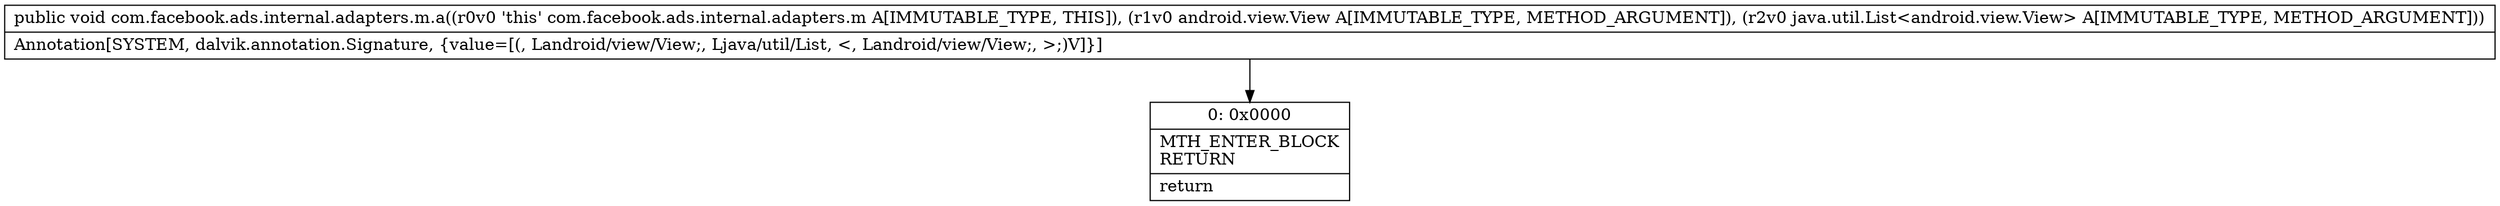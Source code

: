 digraph "CFG forcom.facebook.ads.internal.adapters.m.a(Landroid\/view\/View;Ljava\/util\/List;)V" {
Node_0 [shape=record,label="{0\:\ 0x0000|MTH_ENTER_BLOCK\lRETURN\l|return\l}"];
MethodNode[shape=record,label="{public void com.facebook.ads.internal.adapters.m.a((r0v0 'this' com.facebook.ads.internal.adapters.m A[IMMUTABLE_TYPE, THIS]), (r1v0 android.view.View A[IMMUTABLE_TYPE, METHOD_ARGUMENT]), (r2v0 java.util.List\<android.view.View\> A[IMMUTABLE_TYPE, METHOD_ARGUMENT]))  | Annotation[SYSTEM, dalvik.annotation.Signature, \{value=[(, Landroid\/view\/View;, Ljava\/util\/List, \<, Landroid\/view\/View;, \>;)V]\}]\l}"];
MethodNode -> Node_0;
}

